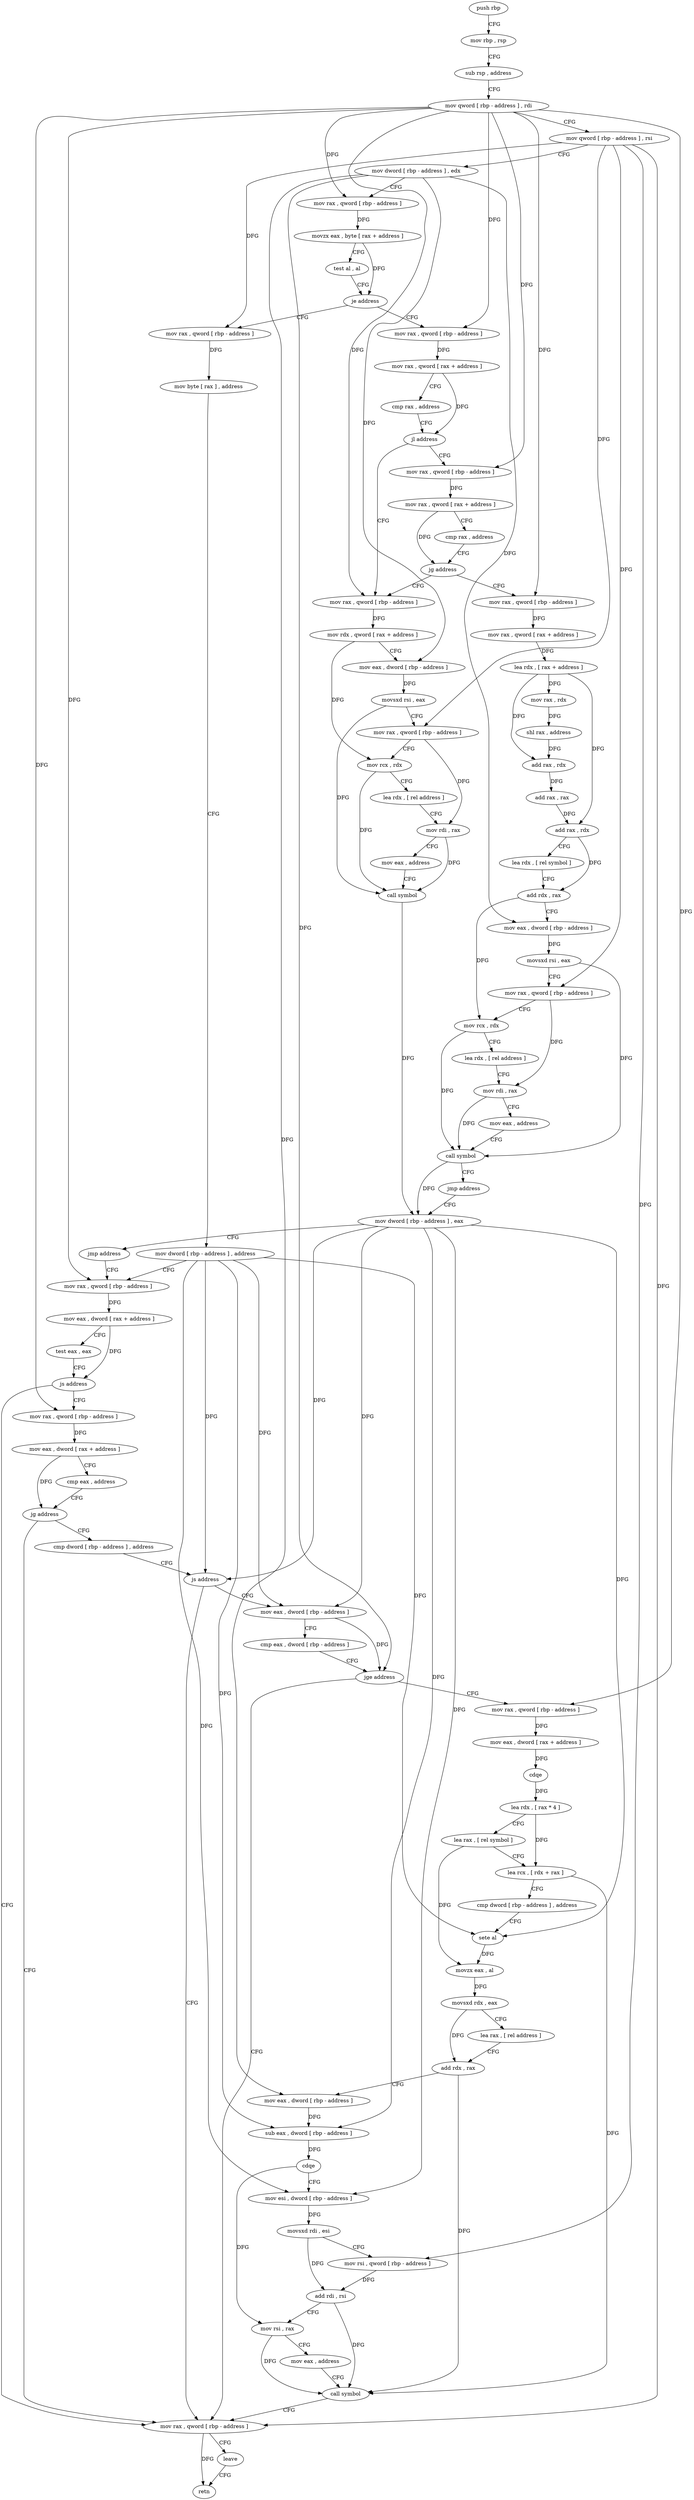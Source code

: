 digraph "func" {
"248036" [label = "push rbp" ]
"248037" [label = "mov rbp , rsp" ]
"248040" [label = "sub rsp , address" ]
"248044" [label = "mov qword [ rbp - address ] , rdi" ]
"248048" [label = "mov qword [ rbp - address ] , rsi" ]
"248052" [label = "mov dword [ rbp - address ] , edx" ]
"248055" [label = "mov rax , qword [ rbp - address ]" ]
"248059" [label = "movzx eax , byte [ rax + address ]" ]
"248066" [label = "test al , al" ]
"248068" [label = "je address" ]
"248221" [label = "mov rax , qword [ rbp - address ]" ]
"248074" [label = "mov rax , qword [ rbp - address ]" ]
"248225" [label = "mov byte [ rax ] , address" ]
"248228" [label = "mov dword [ rbp - address ] , address" ]
"248235" [label = "mov rax , qword [ rbp - address ]" ]
"248078" [label = "mov rax , qword [ rax + address ]" ]
"248082" [label = "cmp rax , address" ]
"248086" [label = "jl address" ]
"248175" [label = "mov rax , qword [ rbp - address ]" ]
"248088" [label = "mov rax , qword [ rbp - address ]" ]
"248357" [label = "mov rax , qword [ rbp - address ]" ]
"248361" [label = "leave" ]
"248362" [label = "retn" ]
"248246" [label = "mov rax , qword [ rbp - address ]" ]
"248250" [label = "mov eax , dword [ rax + address ]" ]
"248253" [label = "cmp eax , address" ]
"248256" [label = "jg address" ]
"248258" [label = "cmp dword [ rbp - address ] , address" ]
"248179" [label = "mov rdx , qword [ rax + address ]" ]
"248183" [label = "mov eax , dword [ rbp - address ]" ]
"248186" [label = "movsxd rsi , eax" ]
"248189" [label = "mov rax , qword [ rbp - address ]" ]
"248193" [label = "mov rcx , rdx" ]
"248196" [label = "lea rdx , [ rel address ]" ]
"248203" [label = "mov rdi , rax" ]
"248206" [label = "mov eax , address" ]
"248211" [label = "call symbol" ]
"248216" [label = "mov dword [ rbp - address ] , eax" ]
"248092" [label = "mov rax , qword [ rax + address ]" ]
"248096" [label = "cmp rax , address" ]
"248100" [label = "jg address" ]
"248102" [label = "mov rax , qword [ rbp - address ]" ]
"248262" [label = "js address" ]
"248264" [label = "mov eax , dword [ rbp - address ]" ]
"248239" [label = "mov eax , dword [ rax + address ]" ]
"248242" [label = "test eax , eax" ]
"248244" [label = "js address" ]
"248106" [label = "mov rax , qword [ rax + address ]" ]
"248110" [label = "lea rdx , [ rax + address ]" ]
"248114" [label = "mov rax , rdx" ]
"248117" [label = "shl rax , address" ]
"248121" [label = "add rax , rdx" ]
"248124" [label = "add rax , rax" ]
"248127" [label = "add rax , rdx" ]
"248130" [label = "lea rdx , [ rel symbol ]" ]
"248137" [label = "add rdx , rax" ]
"248140" [label = "mov eax , dword [ rbp - address ]" ]
"248143" [label = "movsxd rsi , eax" ]
"248146" [label = "mov rax , qword [ rbp - address ]" ]
"248150" [label = "mov rcx , rdx" ]
"248153" [label = "lea rdx , [ rel address ]" ]
"248160" [label = "mov rdi , rax" ]
"248163" [label = "mov eax , address" ]
"248168" [label = "call symbol" ]
"248173" [label = "jmp address" ]
"248267" [label = "cmp eax , dword [ rbp - address ]" ]
"248270" [label = "jge address" ]
"248272" [label = "mov rax , qword [ rbp - address ]" ]
"248219" [label = "jmp address" ]
"248276" [label = "mov eax , dword [ rax + address ]" ]
"248279" [label = "cdqe" ]
"248281" [label = "lea rdx , [ rax * 4 ]" ]
"248289" [label = "lea rax , [ rel symbol ]" ]
"248296" [label = "lea rcx , [ rdx + rax ]" ]
"248300" [label = "cmp dword [ rbp - address ] , address" ]
"248304" [label = "sete al" ]
"248307" [label = "movzx eax , al" ]
"248310" [label = "movsxd rdx , eax" ]
"248313" [label = "lea rax , [ rel address ]" ]
"248320" [label = "add rdx , rax" ]
"248323" [label = "mov eax , dword [ rbp - address ]" ]
"248326" [label = "sub eax , dword [ rbp - address ]" ]
"248329" [label = "cdqe" ]
"248331" [label = "mov esi , dword [ rbp - address ]" ]
"248334" [label = "movsxd rdi , esi" ]
"248337" [label = "mov rsi , qword [ rbp - address ]" ]
"248341" [label = "add rdi , rsi" ]
"248344" [label = "mov rsi , rax" ]
"248347" [label = "mov eax , address" ]
"248352" [label = "call symbol" ]
"248036" -> "248037" [ label = "CFG" ]
"248037" -> "248040" [ label = "CFG" ]
"248040" -> "248044" [ label = "CFG" ]
"248044" -> "248048" [ label = "CFG" ]
"248044" -> "248055" [ label = "DFG" ]
"248044" -> "248074" [ label = "DFG" ]
"248044" -> "248235" [ label = "DFG" ]
"248044" -> "248175" [ label = "DFG" ]
"248044" -> "248088" [ label = "DFG" ]
"248044" -> "248246" [ label = "DFG" ]
"248044" -> "248102" [ label = "DFG" ]
"248044" -> "248272" [ label = "DFG" ]
"248048" -> "248052" [ label = "CFG" ]
"248048" -> "248221" [ label = "DFG" ]
"248048" -> "248189" [ label = "DFG" ]
"248048" -> "248357" [ label = "DFG" ]
"248048" -> "248146" [ label = "DFG" ]
"248048" -> "248337" [ label = "DFG" ]
"248052" -> "248055" [ label = "CFG" ]
"248052" -> "248183" [ label = "DFG" ]
"248052" -> "248140" [ label = "DFG" ]
"248052" -> "248270" [ label = "DFG" ]
"248052" -> "248323" [ label = "DFG" ]
"248055" -> "248059" [ label = "DFG" ]
"248059" -> "248066" [ label = "CFG" ]
"248059" -> "248068" [ label = "DFG" ]
"248066" -> "248068" [ label = "CFG" ]
"248068" -> "248221" [ label = "CFG" ]
"248068" -> "248074" [ label = "CFG" ]
"248221" -> "248225" [ label = "DFG" ]
"248074" -> "248078" [ label = "DFG" ]
"248225" -> "248228" [ label = "CFG" ]
"248228" -> "248235" [ label = "CFG" ]
"248228" -> "248262" [ label = "DFG" ]
"248228" -> "248264" [ label = "DFG" ]
"248228" -> "248304" [ label = "DFG" ]
"248228" -> "248326" [ label = "DFG" ]
"248228" -> "248331" [ label = "DFG" ]
"248235" -> "248239" [ label = "DFG" ]
"248078" -> "248082" [ label = "CFG" ]
"248078" -> "248086" [ label = "DFG" ]
"248082" -> "248086" [ label = "CFG" ]
"248086" -> "248175" [ label = "CFG" ]
"248086" -> "248088" [ label = "CFG" ]
"248175" -> "248179" [ label = "DFG" ]
"248088" -> "248092" [ label = "DFG" ]
"248357" -> "248361" [ label = "CFG" ]
"248357" -> "248362" [ label = "DFG" ]
"248361" -> "248362" [ label = "CFG" ]
"248246" -> "248250" [ label = "DFG" ]
"248250" -> "248253" [ label = "CFG" ]
"248250" -> "248256" [ label = "DFG" ]
"248253" -> "248256" [ label = "CFG" ]
"248256" -> "248357" [ label = "CFG" ]
"248256" -> "248258" [ label = "CFG" ]
"248258" -> "248262" [ label = "CFG" ]
"248179" -> "248183" [ label = "CFG" ]
"248179" -> "248193" [ label = "DFG" ]
"248183" -> "248186" [ label = "DFG" ]
"248186" -> "248189" [ label = "CFG" ]
"248186" -> "248211" [ label = "DFG" ]
"248189" -> "248193" [ label = "CFG" ]
"248189" -> "248203" [ label = "DFG" ]
"248193" -> "248196" [ label = "CFG" ]
"248193" -> "248211" [ label = "DFG" ]
"248196" -> "248203" [ label = "CFG" ]
"248203" -> "248206" [ label = "CFG" ]
"248203" -> "248211" [ label = "DFG" ]
"248206" -> "248211" [ label = "CFG" ]
"248211" -> "248216" [ label = "DFG" ]
"248216" -> "248219" [ label = "CFG" ]
"248216" -> "248262" [ label = "DFG" ]
"248216" -> "248264" [ label = "DFG" ]
"248216" -> "248304" [ label = "DFG" ]
"248216" -> "248326" [ label = "DFG" ]
"248216" -> "248331" [ label = "DFG" ]
"248092" -> "248096" [ label = "CFG" ]
"248092" -> "248100" [ label = "DFG" ]
"248096" -> "248100" [ label = "CFG" ]
"248100" -> "248175" [ label = "CFG" ]
"248100" -> "248102" [ label = "CFG" ]
"248102" -> "248106" [ label = "DFG" ]
"248262" -> "248357" [ label = "CFG" ]
"248262" -> "248264" [ label = "CFG" ]
"248264" -> "248267" [ label = "CFG" ]
"248264" -> "248270" [ label = "DFG" ]
"248239" -> "248242" [ label = "CFG" ]
"248239" -> "248244" [ label = "DFG" ]
"248242" -> "248244" [ label = "CFG" ]
"248244" -> "248357" [ label = "CFG" ]
"248244" -> "248246" [ label = "CFG" ]
"248106" -> "248110" [ label = "DFG" ]
"248110" -> "248114" [ label = "DFG" ]
"248110" -> "248121" [ label = "DFG" ]
"248110" -> "248127" [ label = "DFG" ]
"248114" -> "248117" [ label = "DFG" ]
"248117" -> "248121" [ label = "DFG" ]
"248121" -> "248124" [ label = "DFG" ]
"248124" -> "248127" [ label = "DFG" ]
"248127" -> "248130" [ label = "CFG" ]
"248127" -> "248137" [ label = "DFG" ]
"248130" -> "248137" [ label = "CFG" ]
"248137" -> "248140" [ label = "CFG" ]
"248137" -> "248150" [ label = "DFG" ]
"248140" -> "248143" [ label = "DFG" ]
"248143" -> "248146" [ label = "CFG" ]
"248143" -> "248168" [ label = "DFG" ]
"248146" -> "248150" [ label = "CFG" ]
"248146" -> "248160" [ label = "DFG" ]
"248150" -> "248153" [ label = "CFG" ]
"248150" -> "248168" [ label = "DFG" ]
"248153" -> "248160" [ label = "CFG" ]
"248160" -> "248163" [ label = "CFG" ]
"248160" -> "248168" [ label = "DFG" ]
"248163" -> "248168" [ label = "CFG" ]
"248168" -> "248173" [ label = "CFG" ]
"248168" -> "248216" [ label = "DFG" ]
"248173" -> "248216" [ label = "CFG" ]
"248267" -> "248270" [ label = "CFG" ]
"248270" -> "248357" [ label = "CFG" ]
"248270" -> "248272" [ label = "CFG" ]
"248272" -> "248276" [ label = "DFG" ]
"248219" -> "248235" [ label = "CFG" ]
"248276" -> "248279" [ label = "DFG" ]
"248279" -> "248281" [ label = "DFG" ]
"248281" -> "248289" [ label = "CFG" ]
"248281" -> "248296" [ label = "DFG" ]
"248289" -> "248296" [ label = "CFG" ]
"248289" -> "248307" [ label = "DFG" ]
"248296" -> "248300" [ label = "CFG" ]
"248296" -> "248352" [ label = "DFG" ]
"248300" -> "248304" [ label = "CFG" ]
"248304" -> "248307" [ label = "DFG" ]
"248307" -> "248310" [ label = "DFG" ]
"248310" -> "248313" [ label = "CFG" ]
"248310" -> "248320" [ label = "DFG" ]
"248313" -> "248320" [ label = "CFG" ]
"248320" -> "248323" [ label = "CFG" ]
"248320" -> "248352" [ label = "DFG" ]
"248323" -> "248326" [ label = "DFG" ]
"248326" -> "248329" [ label = "DFG" ]
"248329" -> "248331" [ label = "CFG" ]
"248329" -> "248344" [ label = "DFG" ]
"248331" -> "248334" [ label = "DFG" ]
"248334" -> "248337" [ label = "CFG" ]
"248334" -> "248341" [ label = "DFG" ]
"248337" -> "248341" [ label = "DFG" ]
"248341" -> "248344" [ label = "CFG" ]
"248341" -> "248352" [ label = "DFG" ]
"248344" -> "248347" [ label = "CFG" ]
"248344" -> "248352" [ label = "DFG" ]
"248347" -> "248352" [ label = "CFG" ]
"248352" -> "248357" [ label = "CFG" ]
}
